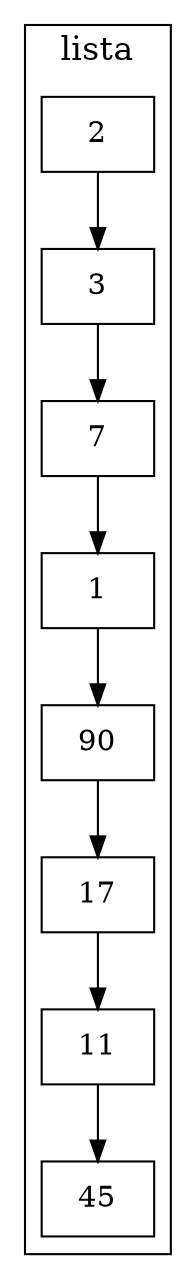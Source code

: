 digraph Lista{
	 node[shape=record];
	 subgraph clusterList {
	 label= "lista";
	 fontsize = 16;
	2->3
	3->7
	7->1
	1->90
	90->17
	17->11
	11->45
	 } 
}